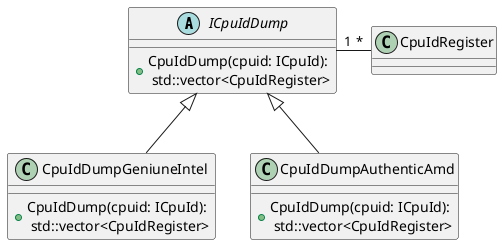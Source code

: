 @startuml CpuIdDump

abstract class ICpuIdDump {
    +CpuIdDump(cpuid: ICpuId):\n std::vector<CpuIdRegister>
}

class CpuIdDumpGeniuneIntel {
    +CpuIdDump(cpuid: ICpuId):\n std::vector<CpuIdRegister>
}

class CpuIdDumpAuthenticAmd {
    +CpuIdDump(cpuid: ICpuId):\n std::vector<CpuIdRegister>
}

class CpuIdRegister

ICpuIdDump <|-d- CpuIdDumpGeniuneIntel

ICpuIdDump <|-d- CpuIdDumpAuthenticAmd

ICpuIdDump "1" -r- "*" CpuIdRegister

@enduml
